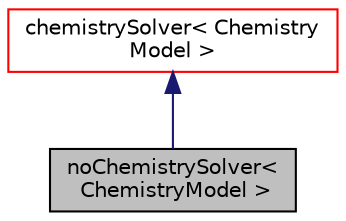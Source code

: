 digraph "noChemistrySolver&lt; ChemistryModel &gt;"
{
  bgcolor="transparent";
  edge [fontname="Helvetica",fontsize="10",labelfontname="Helvetica",labelfontsize="10"];
  node [fontname="Helvetica",fontsize="10",shape=record];
  Node1 [label="noChemistrySolver\<\l ChemistryModel \>",height=0.2,width=0.4,color="black", fillcolor="grey75", style="filled", fontcolor="black"];
  Node2 -> Node1 [dir="back",color="midnightblue",fontsize="10",style="solid",fontname="Helvetica"];
  Node2 [label="chemistrySolver\< Chemistry\lModel \>",height=0.2,width=0.4,color="red",URL="$a00271.html",tooltip="An abstract base class for solving chemistry. "];
}
